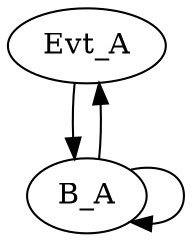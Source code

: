 digraph g {
name="helloadv";

graph []
edge  [type="defdst"]

subgraph cpu0 {
  node  [cpu="0"];


  Evt_A -> B_A -> B_A;
  B_A   -> Evt_A [type="altdst"];

}


}
